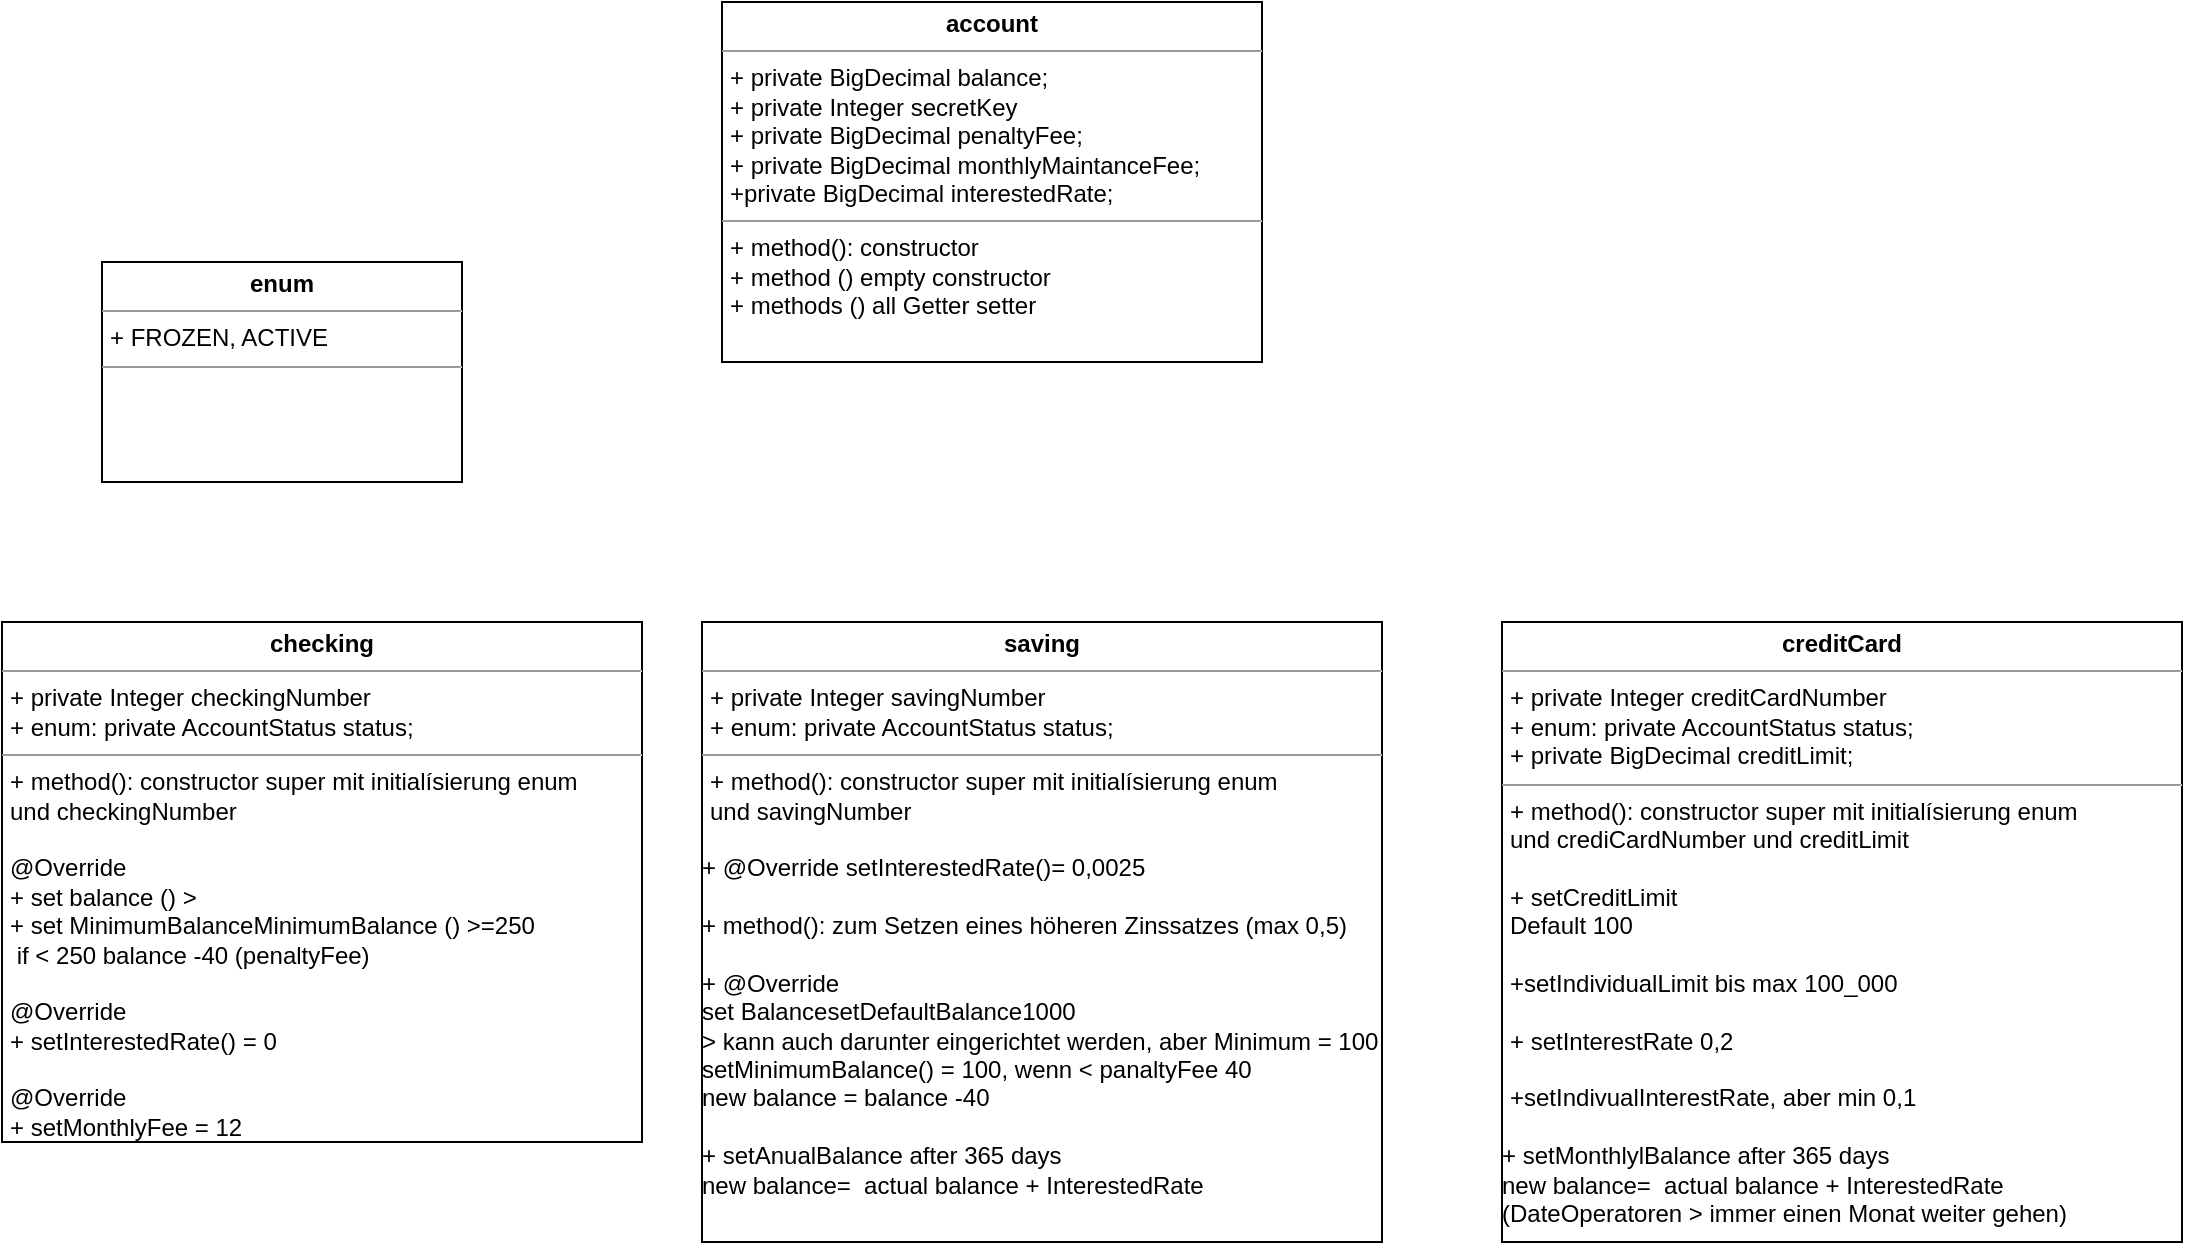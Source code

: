 <mxfile version="14.7.6" type="github">
  <diagram id="1fm4l3wVOl9z7SHJyknN" name="Page-1">
    <mxGraphModel dx="2249" dy="752" grid="1" gridSize="10" guides="1" tooltips="1" connect="1" arrows="1" fold="1" page="1" pageScale="1" pageWidth="827" pageHeight="1169" math="0" shadow="0">
      <root>
        <mxCell id="0" />
        <mxCell id="1" parent="0" />
        <mxCell id="UYRIvXRzKVlxbr0IT5u8-1" value="&lt;p style=&quot;margin: 0px ; margin-top: 4px ; text-align: center&quot;&gt;&lt;b&gt;account&lt;/b&gt;&lt;/p&gt;&lt;hr size=&quot;1&quot;&gt;&lt;p style=&quot;margin: 0px ; margin-left: 4px&quot;&gt;+ private BigDecimal balance;&lt;/p&gt;&lt;p style=&quot;margin: 0px ; margin-left: 4px&quot;&gt;+ private Integer secretKey&lt;/p&gt;&lt;p style=&quot;margin: 0px ; margin-left: 4px&quot;&gt;+ private BigDecimal penaltyFee;&lt;/p&gt;&lt;p style=&quot;margin: 0px ; margin-left: 4px&quot;&gt;+ private BigDecimal monthlyMaintanceFee;&lt;br&gt;+private BigDecimal interestedRate;&lt;/p&gt;&lt;hr size=&quot;1&quot;&gt;&lt;p style=&quot;margin: 0px ; margin-left: 4px&quot;&gt;+ method(): constructor&lt;/p&gt;&lt;p style=&quot;margin: 0px ; margin-left: 4px&quot;&gt;+ method () empty constructor&lt;/p&gt;&lt;p style=&quot;margin: 0px ; margin-left: 4px&quot;&gt;+ methods () all Getter setter&lt;/p&gt;&lt;p style=&quot;margin: 0px ; margin-left: 4px&quot;&gt;&lt;br&gt;&lt;/p&gt;&lt;p style=&quot;margin: 0px ; margin-left: 4px&quot;&gt;&lt;br&gt;&lt;/p&gt;" style="verticalAlign=top;align=left;overflow=fill;fontSize=12;fontFamily=Helvetica;html=1;" vertex="1" parent="1">
          <mxGeometry x="270" y="50" width="270" height="180" as="geometry" />
        </mxCell>
        <mxCell id="UYRIvXRzKVlxbr0IT5u8-2" value="&lt;p style=&quot;margin: 0px ; margin-top: 4px ; text-align: center&quot;&gt;&lt;b&gt;checking&lt;/b&gt;&lt;br&gt;&lt;/p&gt;&lt;hr size=&quot;1&quot;&gt;&lt;p style=&quot;margin: 0px ; margin-left: 4px&quot;&gt;+ private Integer checkingNumber&lt;br&gt;&lt;/p&gt;&lt;p style=&quot;margin: 0px ; margin-left: 4px&quot;&gt;+ enum: private AccountStatus status;&lt;/p&gt;&lt;hr size=&quot;1&quot;&gt;&lt;p style=&quot;margin: 0px ; margin-left: 4px&quot;&gt;+ method(): constructor super mit initialísierung enum &lt;br&gt;&lt;/p&gt;&lt;p style=&quot;margin: 0px ; margin-left: 4px&quot;&gt;und checkingNumber&lt;br&gt;&lt;/p&gt;&lt;p style=&quot;margin: 0px ; margin-left: 4px&quot;&gt;&lt;br&gt;&lt;/p&gt;&lt;p style=&quot;margin: 0px ; margin-left: 4px&quot;&gt;@Override&lt;br&gt;&lt;/p&gt;&lt;p style=&quot;margin: 0px ; margin-left: 4px&quot;&gt;+ set balance () &amp;gt;&amp;nbsp; &lt;br&gt;&lt;/p&gt;&lt;p style=&quot;margin: 0px ; margin-left: 4px&quot;&gt;+ set MinimumBalanceMinimumBalance () &amp;gt;=250&lt;/p&gt;&lt;p style=&quot;margin: 0px ; margin-left: 4px&quot;&gt;&lt;span style=&quot;white-space: pre&quot;&gt;	&lt;/span&gt;if &amp;lt; 250 balance -40 (penaltyFee)&lt;br&gt;&lt;/p&gt;&lt;p style=&quot;margin: 0px ; margin-left: 4px&quot;&gt;&lt;br&gt;&lt;/p&gt;&lt;p style=&quot;margin: 0px ; margin-left: 4px&quot;&gt;@Override&lt;br&gt;&lt;/p&gt;&lt;p style=&quot;margin: 0px ; margin-left: 4px&quot;&gt;+ setInterestedRate() = 0&lt;/p&gt;&lt;p style=&quot;margin: 0px ; margin-left: 4px&quot;&gt;&lt;br&gt;&lt;/p&gt;&lt;p style=&quot;margin: 0px ; margin-left: 4px&quot;&gt;@Override&lt;/p&gt;&lt;p style=&quot;margin: 0px ; margin-left: 4px&quot;&gt;+ setMonthlyFee = 12&lt;/p&gt;&lt;p style=&quot;margin: 0px ; margin-left: 4px&quot;&gt;&lt;br&gt;&lt;/p&gt;&lt;p style=&quot;margin: 0px ; margin-left: 4px&quot;&gt;+ method(): setActualBalance&lt;br&gt;&lt;/p&gt;" style="verticalAlign=top;align=left;overflow=fill;fontSize=12;fontFamily=Helvetica;html=1;" vertex="1" parent="1">
          <mxGeometry x="-90" y="360" width="320" height="260" as="geometry" />
        </mxCell>
        <mxCell id="UYRIvXRzKVlxbr0IT5u8-3" value="&lt;p style=&quot;margin: 0px ; margin-top: 4px ; text-align: center&quot;&gt;&lt;b&gt;enum&lt;/b&gt;&lt;br&gt;&lt;/p&gt;&lt;hr size=&quot;1&quot;&gt;&lt;p style=&quot;margin: 0px ; margin-left: 4px&quot;&gt;+ FROZEN, ACTIVE&lt;br&gt;&lt;/p&gt;&lt;hr size=&quot;1&quot;&gt;" style="verticalAlign=top;align=left;overflow=fill;fontSize=12;fontFamily=Helvetica;html=1;" vertex="1" parent="1">
          <mxGeometry x="-40" y="180" width="180" height="110" as="geometry" />
        </mxCell>
        <mxCell id="UYRIvXRzKVlxbr0IT5u8-4" value="&lt;p style=&quot;margin: 0px ; margin-top: 4px ; text-align: center&quot;&gt;&lt;b&gt;saving&lt;/b&gt;&lt;br&gt;&lt;/p&gt;&lt;hr size=&quot;1&quot;&gt;&lt;p style=&quot;margin: 0px ; margin-left: 4px&quot;&gt;+ private Integer savingNumber&lt;br&gt;&lt;/p&gt;&lt;p style=&quot;margin: 0px ; margin-left: 4px&quot;&gt;+ enum: private AccountStatus status;&lt;/p&gt;&lt;hr size=&quot;1&quot;&gt;&lt;p style=&quot;margin: 0px ; margin-left: 4px&quot;&gt;+ method(): constructor super mit initialísierung enum&lt;/p&gt;&lt;p style=&quot;margin: 0px ; margin-left: 4px&quot;&gt;und savingNumber&lt;/p&gt;&lt;p style=&quot;margin: 0px ; margin-left: 4px&quot;&gt;&lt;br&gt;&lt;/p&gt;&lt;div&gt;+ @Override setInterestedRate()= 0,0025&lt;/div&gt;&lt;div&gt;&lt;br&gt;&lt;/div&gt;&lt;div&gt;+ method(): zum Setzen eines höheren Zinssatzes (max 0,5)&lt;/div&gt;&lt;div&gt;&lt;br&gt;&lt;/div&gt;&lt;div&gt;+ @Override &lt;br&gt;&lt;/div&gt;&lt;div&gt;set BalancesetDefaultBalance1000&lt;/div&gt;&lt;div&gt;&amp;gt; kann auch darunter eingerichtet werden, aber Minimum = 100&lt;/div&gt;&lt;div&gt;setMinimumBalance() = 100, wenn &amp;lt; panaltyFee 40 &lt;br&gt;&lt;/div&gt;&lt;div&gt;new balance = balance -40&lt;/div&gt;&lt;div&gt;&lt;br&gt;&lt;/div&gt;&lt;div&gt;+ setAnualBalance after 365 days&lt;/div&gt;&lt;div&gt;new balance=&amp;nbsp; actual balance + InterestedRate&lt;br&gt;&lt;/div&gt;&lt;div&gt;&lt;br&gt;&lt;/div&gt;" style="verticalAlign=top;align=left;overflow=fill;fontSize=12;fontFamily=Helvetica;html=1;" vertex="1" parent="1">
          <mxGeometry x="260" y="360" width="340" height="310" as="geometry" />
        </mxCell>
        <mxCell id="UYRIvXRzKVlxbr0IT5u8-5" value="&lt;p style=&quot;margin: 0px ; margin-top: 4px ; text-align: center&quot;&gt;&lt;b&gt;creditCard&lt;/b&gt;&lt;br&gt;&lt;/p&gt;&lt;hr size=&quot;1&quot;&gt;&lt;p style=&quot;margin: 0px ; margin-left: 4px&quot;&gt;+ private Integer creditCardNumber&lt;br&gt;&lt;/p&gt;&lt;p style=&quot;margin: 0px ; margin-left: 4px&quot;&gt;+ enum: private AccountStatus status;&lt;/p&gt;&lt;p style=&quot;margin: 0px ; margin-left: 4px&quot;&gt;+ private BigDecimal creditLimit;&lt;br&gt;&lt;/p&gt;&lt;hr size=&quot;1&quot;&gt;&lt;p style=&quot;margin: 0px ; margin-left: 4px&quot;&gt;+ method(): constructor super mit initialísierung enum&lt;/p&gt;&lt;p style=&quot;margin: 0px ; margin-left: 4px&quot;&gt;und crediCardNumber und creditLimit&lt;/p&gt;&lt;p style=&quot;margin: 0px ; margin-left: 4px&quot;&gt;&lt;br&gt;&lt;/p&gt;&lt;p style=&quot;margin: 0px ; margin-left: 4px&quot;&gt;+ setCreditLimit &lt;br&gt;&lt;/p&gt;&lt;p style=&quot;margin: 0px ; margin-left: 4px&quot;&gt;Default 100&lt;/p&gt;&lt;p style=&quot;margin: 0px ; margin-left: 4px&quot;&gt;&lt;br&gt;&lt;/p&gt;&lt;p style=&quot;margin: 0px ; margin-left: 4px&quot;&gt;+setIndividualLimit bis max 100_000&lt;/p&gt;&lt;p style=&quot;margin: 0px ; margin-left: 4px&quot;&gt;&lt;br&gt;&lt;/p&gt;&lt;p style=&quot;margin: 0px ; margin-left: 4px&quot;&gt;+ setInterestRate 0,2&lt;/p&gt;&lt;p style=&quot;margin: 0px ; margin-left: 4px&quot;&gt;&lt;br&gt;&lt;/p&gt;&lt;p style=&quot;margin: 0px ; margin-left: 4px&quot;&gt;+setIndivualInterestRate, aber min 0,1&lt;br&gt;&lt;/p&gt;&lt;p style=&quot;margin: 0px ; margin-left: 4px&quot;&gt;&lt;br&gt;&lt;/p&gt;&lt;div&gt;&lt;div&gt;+ setMonthlylBalance after 365 days&lt;/div&gt;new balance=&amp;nbsp; actual balance + InterestedRate&lt;/div&gt;&lt;div&gt;(DateOperatoren &amp;gt; immer einen Monat weiter gehen)&lt;br&gt;&lt;/div&gt;" style="verticalAlign=top;align=left;overflow=fill;fontSize=12;fontFamily=Helvetica;html=1;" vertex="1" parent="1">
          <mxGeometry x="660" y="360" width="340" height="310" as="geometry" />
        </mxCell>
      </root>
    </mxGraphModel>
  </diagram>
</mxfile>
